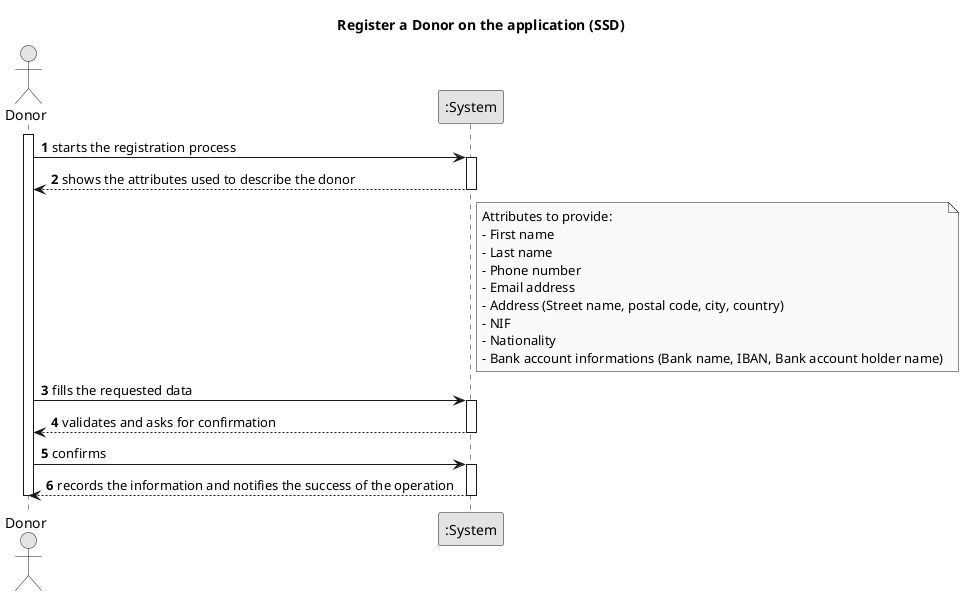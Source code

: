 @startuml
'https://plantuml.com/sequence-diagram

skinparam monochrome true
skinparam packageStyle rectangle
skinparam shadowing false

title Register a Donor on the application (SSD)

autonumber

actor Donor
participant ":System" as System

activate Donor
    Donor -> System : starts the registration process
    activate System
        System --> Donor : shows the attributes used to describe the donor
        note right of System
                                     Attributes to provide:
                                     - First name
                                     - Last name
                                     - Phone number
                                     - Email address
                                     - Address (Street name, postal code, city, country)
                                     - NIF
                                     - Nationality
                                     - Bank account informations (Bank name, IBAN, Bank account holder name)
        end note
    deactivate System

    Donor -> System : fills the requested data
    activate System
        System --> Donor : validates and asks for confirmation
    deactivate System

    Donor -> System : confirms
    activate System
        System --> Donor : records the information and notifies the success of the operation
    deactivate System
deactivate Donor
@enduml